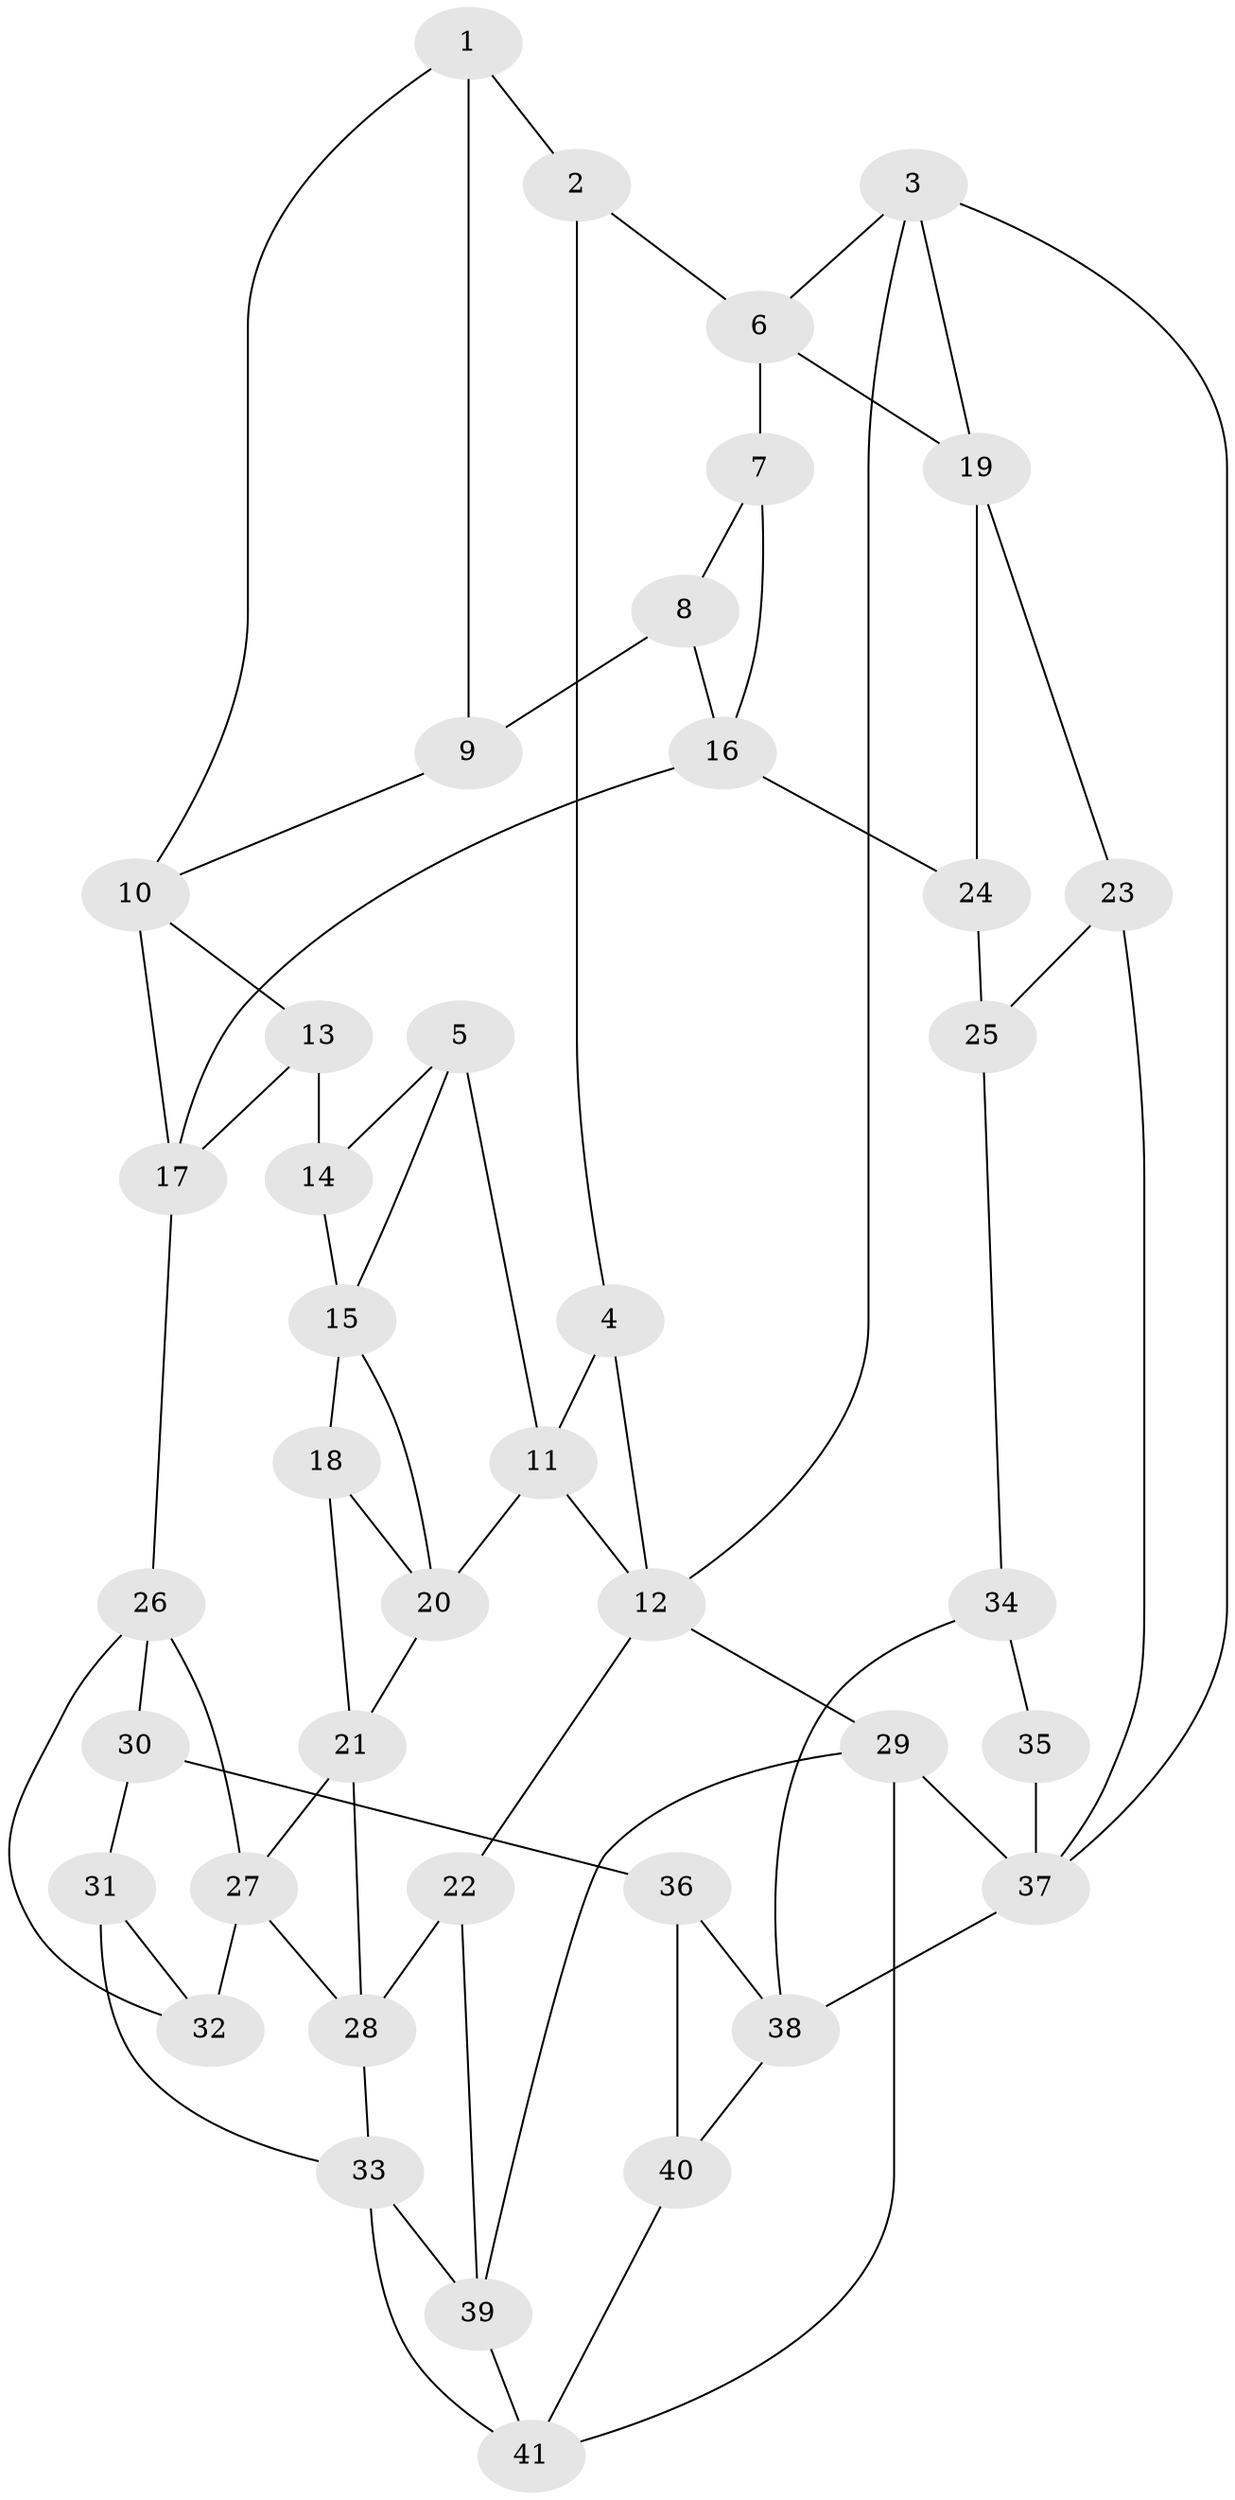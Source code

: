 // original degree distribution, {3: 0.024390243902439025, 4: 0.25609756097560976, 5: 0.4878048780487805, 6: 0.23170731707317074}
// Generated by graph-tools (version 1.1) at 2025/38/03/04/25 23:38:23]
// undirected, 41 vertices, 72 edges
graph export_dot {
  node [color=gray90,style=filled];
  1;
  2;
  3;
  4;
  5;
  6;
  7;
  8;
  9;
  10;
  11;
  12;
  13;
  14;
  15;
  16;
  17;
  18;
  19;
  20;
  21;
  22;
  23;
  24;
  25;
  26;
  27;
  28;
  29;
  30;
  31;
  32;
  33;
  34;
  35;
  36;
  37;
  38;
  39;
  40;
  41;
  1 -- 2 [weight=1.0];
  1 -- 9 [weight=1.0];
  1 -- 10 [weight=1.0];
  2 -- 4 [weight=1.0];
  2 -- 6 [weight=1.0];
  3 -- 6 [weight=1.0];
  3 -- 12 [weight=1.0];
  3 -- 19 [weight=1.0];
  3 -- 37 [weight=1.0];
  4 -- 11 [weight=1.0];
  4 -- 12 [weight=1.0];
  5 -- 11 [weight=1.0];
  5 -- 14 [weight=1.0];
  5 -- 15 [weight=1.0];
  6 -- 7 [weight=2.0];
  6 -- 19 [weight=1.0];
  7 -- 8 [weight=1.0];
  7 -- 16 [weight=1.0];
  8 -- 9 [weight=2.0];
  8 -- 16 [weight=1.0];
  9 -- 10 [weight=1.0];
  10 -- 13 [weight=1.0];
  10 -- 17 [weight=1.0];
  11 -- 12 [weight=1.0];
  11 -- 20 [weight=1.0];
  12 -- 22 [weight=1.0];
  12 -- 29 [weight=1.0];
  13 -- 14 [weight=2.0];
  13 -- 17 [weight=1.0];
  14 -- 15 [weight=1.0];
  15 -- 18 [weight=1.0];
  15 -- 20 [weight=1.0];
  16 -- 17 [weight=1.0];
  16 -- 24 [weight=1.0];
  17 -- 26 [weight=1.0];
  18 -- 20 [weight=1.0];
  18 -- 21 [weight=1.0];
  19 -- 23 [weight=1.0];
  19 -- 24 [weight=1.0];
  20 -- 21 [weight=1.0];
  21 -- 27 [weight=1.0];
  21 -- 28 [weight=1.0];
  22 -- 28 [weight=1.0];
  22 -- 39 [weight=1.0];
  23 -- 25 [weight=1.0];
  23 -- 37 [weight=1.0];
  24 -- 25 [weight=2.0];
  25 -- 34 [weight=1.0];
  26 -- 27 [weight=1.0];
  26 -- 30 [weight=1.0];
  26 -- 32 [weight=1.0];
  27 -- 28 [weight=1.0];
  27 -- 32 [weight=1.0];
  28 -- 33 [weight=1.0];
  29 -- 37 [weight=1.0];
  29 -- 39 [weight=1.0];
  29 -- 41 [weight=1.0];
  30 -- 31 [weight=1.0];
  30 -- 36 [weight=2.0];
  31 -- 32 [weight=1.0];
  31 -- 33 [weight=1.0];
  33 -- 39 [weight=1.0];
  33 -- 41 [weight=1.0];
  34 -- 35 [weight=2.0];
  34 -- 38 [weight=1.0];
  35 -- 37 [weight=2.0];
  36 -- 38 [weight=1.0];
  36 -- 40 [weight=1.0];
  37 -- 38 [weight=1.0];
  38 -- 40 [weight=1.0];
  39 -- 41 [weight=1.0];
  40 -- 41 [weight=1.0];
}
